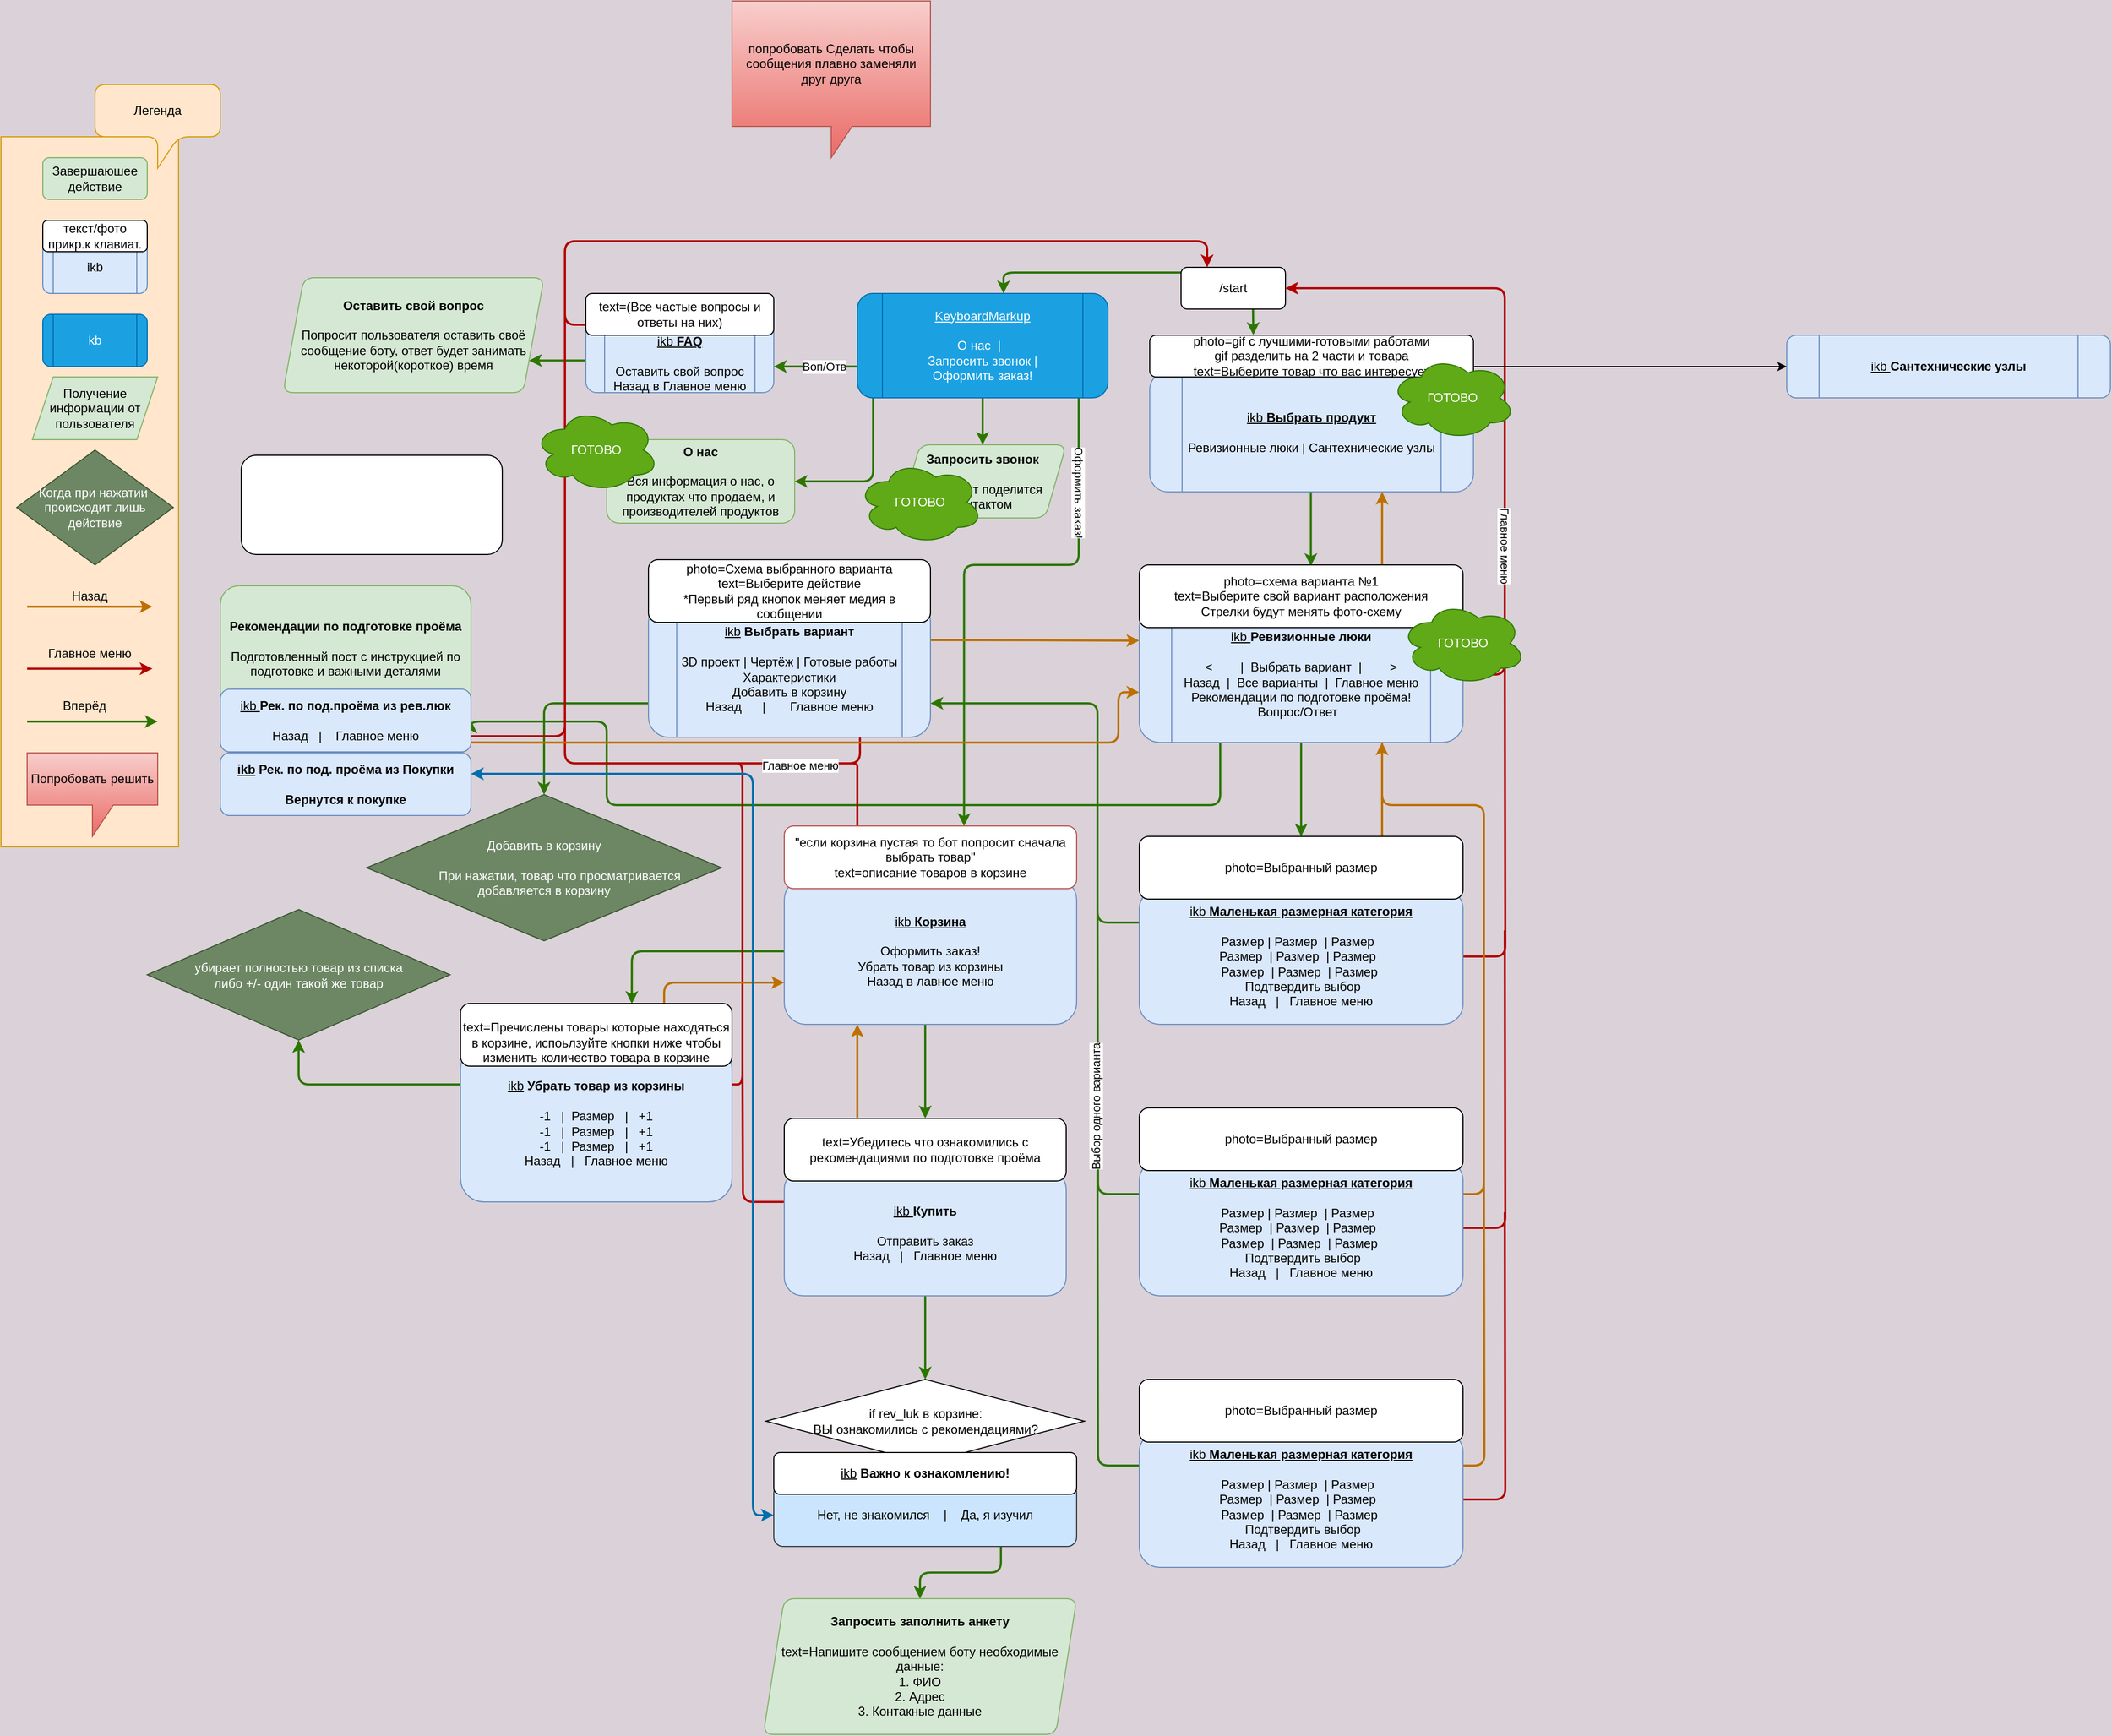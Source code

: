 <mxfile version="20.8.16" type="device"><diagram id="w1CzQNoJss74SUWYn8Bc" name="Страница 1"><mxGraphModel dx="3700" dy="2058" grid="1" gridSize="10" guides="1" tooltips="1" connect="1" arrows="1" fold="1" page="0" pageScale="1" pageWidth="827" pageHeight="1169" background="#DAD2D8" math="0" shadow="0"><root><mxCell id="0"/><mxCell id="1" parent="0"/><mxCell id="IPg1yVWKKhWK021TIXla-3" value="" style="edgeStyle=orthogonalEdgeStyle;rounded=1;orthogonalLoop=1;jettySize=auto;html=1;fillColor=#60a917;strokeColor=#2D7600;strokeWidth=2;" parent="1" source="IPg1yVWKKhWK021TIXla-1" target="IPg1yVWKKhWK021TIXla-2" edge="1"><mxGeometry relative="1" as="geometry"><Array as="points"><mxPoint x="-270" y="-420"/></Array></mxGeometry></mxCell><mxCell id="A7i-YHLGGSsfzWquNZU--5" style="edgeStyle=orthogonalEdgeStyle;rounded=1;orthogonalLoop=1;jettySize=auto;html=1;entryX=0.32;entryY=-0.006;entryDx=0;entryDy=0;entryPerimeter=0;exitX=0.689;exitY=0.983;exitDx=0;exitDy=0;exitPerimeter=0;fillColor=#60a917;strokeColor=#2D7600;strokeWidth=2;" parent="1" source="IPg1yVWKKhWK021TIXla-1" target="IPg1yVWKKhWK021TIXla-59" edge="1"><mxGeometry relative="1" as="geometry"><mxPoint x="-30" y="-385" as="sourcePoint"/></mxGeometry></mxCell><mxCell id="IPg1yVWKKhWK021TIXla-1" value="/start" style="rounded=1;whiteSpace=wrap;html=1;" parent="1" vertex="1"><mxGeometry x="-100" y="-425" width="100" height="40" as="geometry"/></mxCell><mxCell id="IPg1yVWKKhWK021TIXla-12" style="edgeStyle=orthogonalEdgeStyle;rounded=1;orthogonalLoop=1;jettySize=auto;html=1;entryX=1;entryY=0.5;entryDx=0;entryDy=0;exitX=0.063;exitY=1;exitDx=0;exitDy=0;exitPerimeter=0;fillColor=#60a917;strokeColor=#2D7600;strokeWidth=2;" parent="1" source="IPg1yVWKKhWK021TIXla-2" target="IPg1yVWKKhWK021TIXla-11" edge="1"><mxGeometry relative="1" as="geometry"><Array as="points"><mxPoint x="-395" y="-220"/></Array><mxPoint x="-250" y="-290" as="sourcePoint"/></mxGeometry></mxCell><mxCell id="IPg1yVWKKhWK021TIXla-48" value="О нас" style="edgeLabel;html=1;align=center;verticalAlign=middle;resizable=0;points=[];rotation=0;" parent="IPg1yVWKKhWK021TIXla-12" vertex="1" connectable="0"><mxGeometry x="0.095" y="-3" relative="1" as="geometry"><mxPoint x="137" y="3" as="offset"/></mxGeometry></mxCell><mxCell id="IPg1yVWKKhWK021TIXla-15" style="edgeStyle=orthogonalEdgeStyle;rounded=1;orthogonalLoop=1;jettySize=auto;html=1;exitX=0.5;exitY=1;exitDx=0;exitDy=0;entryX=0.5;entryY=0;entryDx=0;entryDy=0;fillColor=#60a917;strokeColor=#2D7600;strokeWidth=2;" parent="1" source="IPg1yVWKKhWK021TIXla-2" target="IPg1yVWKKhWK021TIXla-17" edge="1"><mxGeometry relative="1" as="geometry"><mxPoint x="-335" y="-290" as="targetPoint"/></mxGeometry></mxCell><mxCell id="IPg1yVWKKhWK021TIXla-49" style="edgeStyle=orthogonalEdgeStyle;rounded=1;orthogonalLoop=1;jettySize=auto;html=1;exitX=0;exitY=0.75;exitDx=0;exitDy=0;fillColor=#60a917;strokeColor=#2D7600;strokeWidth=2;" parent="1" source="IPg1yVWKKhWK021TIXla-2" edge="1"><mxGeometry relative="1" as="geometry"><mxPoint x="-490" y="-330" as="targetPoint"/><Array as="points"><mxPoint x="-400" y="-330"/></Array></mxGeometry></mxCell><mxCell id="IPg1yVWKKhWK021TIXla-50" value="Воп/Отв" style="edgeLabel;html=1;align=center;verticalAlign=middle;resizable=0;points=[];" parent="IPg1yVWKKhWK021TIXla-49" vertex="1" connectable="0"><mxGeometry x="0.269" y="-3" relative="1" as="geometry"><mxPoint x="9" y="3" as="offset"/></mxGeometry></mxCell><mxCell id="A7i-YHLGGSsfzWquNZU--36" style="edgeStyle=orthogonalEdgeStyle;rounded=1;orthogonalLoop=1;jettySize=auto;html=1;entryX=0.615;entryY=0.002;entryDx=0;entryDy=0;entryPerimeter=0;fillColor=#60a917;strokeColor=#2D7600;strokeWidth=2;" parent="1" target="A7i-YHLGGSsfzWquNZU--42" edge="1"><mxGeometry relative="1" as="geometry"><mxPoint x="-308" y="70" as="targetPoint"/><mxPoint x="-198" y="-300" as="sourcePoint"/><Array as="points"><mxPoint x="-198" y="-140"/><mxPoint x="-308" y="-140"/></Array></mxGeometry></mxCell><mxCell id="A7i-YHLGGSsfzWquNZU--37" value="Оформить заказ!" style="edgeLabel;html=1;align=center;verticalAlign=middle;resizable=0;points=[];rotation=90;labelBackgroundColor=default;" parent="A7i-YHLGGSsfzWquNZU--36" vertex="1" connectable="0"><mxGeometry x="-0.476" relative="1" as="geometry"><mxPoint y="-46" as="offset"/></mxGeometry></mxCell><mxCell id="IPg1yVWKKhWK021TIXla-2" value="&lt;u&gt;KeyboardMarkup&lt;/u&gt;&lt;br&gt;&lt;br&gt;О нас&amp;nbsp; |&amp;nbsp;&amp;nbsp;&lt;br&gt;Запросить звонок |&lt;br&gt;Оформить заказ!" style="shape=process;whiteSpace=wrap;html=1;backgroundOutline=1;rounded=1;fillColor=#1ba1e2;fontColor=#ffffff;strokeColor=#006EAF;" parent="1" vertex="1"><mxGeometry x="-410" y="-400" width="240" height="100" as="geometry"/></mxCell><mxCell id="IPg1yVWKKhWK021TIXla-38" value="" style="edgeStyle=orthogonalEdgeStyle;rounded=1;orthogonalLoop=1;jettySize=auto;html=1;entryX=0.53;entryY=0.019;entryDx=0;entryDy=0;entryPerimeter=0;fillColor=#60a917;strokeColor=#2D7600;strokeWidth=2;" parent="1" source="IPg1yVWKKhWK021TIXla-4" target="IPg1yVWKKhWK021TIXla-41" edge="1"><mxGeometry relative="1" as="geometry"><mxPoint x="25" y="-145" as="targetPoint"/><Array as="points"><mxPoint x="-40" y="-275"/><mxPoint x="24" y="-275"/></Array></mxGeometry></mxCell><mxCell id="IPg1yVWKKhWK021TIXla-4" value="&lt;u&gt;ikb &lt;b&gt;Выбрать продукт&lt;/b&gt;&lt;/u&gt;&lt;br&gt;&lt;br&gt;Ревизионные люки | Сантехнические узлы" style="shape=process;whiteSpace=wrap;html=1;backgroundOutline=1;rounded=1;fillColor=#dae8fc;strokeColor=#6c8ebf;" parent="1" vertex="1"><mxGeometry x="-130" y="-325" width="310" height="115" as="geometry"/></mxCell><mxCell id="IPg1yVWKKhWK021TIXla-11" value="&lt;b&gt;О нас&lt;/b&gt;&lt;br&gt;&lt;br&gt;Вся информация о нас, о продуктах что продаём, и производителей продуктов" style="rounded=1;whiteSpace=wrap;html=1;fillColor=#d5e8d4;strokeColor=#82b366;" parent="1" vertex="1"><mxGeometry x="-650" y="-260" width="180" height="80" as="geometry"/></mxCell><mxCell id="A7i-YHLGGSsfzWquNZU--2" style="edgeStyle=orthogonalEdgeStyle;rounded=1;orthogonalLoop=1;jettySize=auto;html=1;exitX=-0.001;exitY=0.56;exitDx=0;exitDy=0;entryX=1;entryY=0.75;entryDx=0;entryDy=0;exitPerimeter=0;fillColor=#60a917;strokeColor=#2D7600;strokeWidth=2;" parent="1" source="IPg1yVWKKhWK021TIXla-16" target="IPg1yVWKKhWK021TIXla-26" edge="1"><mxGeometry relative="1" as="geometry"/></mxCell><mxCell id="IPg1yVWKKhWK021TIXla-16" value="&lt;u&gt;&lt;br&gt;ikb &lt;b&gt;FAQ&lt;/b&gt;&lt;/u&gt;&lt;br style=&quot;border-color: var(--border-color);&quot;&gt;&lt;br style=&quot;border-color: var(--border-color);&quot;&gt;Оставить свой вопрос&lt;br&gt;Назад в Главное меню" style="shape=process;whiteSpace=wrap;html=1;backgroundOutline=1;rounded=1;fillColor=#dae8fc;strokeColor=#6c8ebf;" parent="1" vertex="1"><mxGeometry x="-670" y="-375" width="180" height="70" as="geometry"/></mxCell><mxCell id="IPg1yVWKKhWK021TIXla-17" value="&lt;b&gt;Запросить звонок&lt;/b&gt;&lt;br style=&quot;border-color: var(--border-color);&quot;&gt;&lt;br style=&quot;border-color: var(--border-color);&quot;&gt;Попросит поделится контактом" style="shape=parallelogram;perimeter=parallelogramPerimeter;whiteSpace=wrap;html=1;fixedSize=1;rounded=1;fillColor=#d5e8d4;strokeColor=#82b366;" parent="1" vertex="1"><mxGeometry x="-370" y="-255" width="160" height="70" as="geometry"/></mxCell><mxCell id="IPg1yVWKKhWK021TIXla-26" value="&lt;b&gt;Оставить свой вопрос&lt;/b&gt;&lt;br style=&quot;border-color: var(--border-color);&quot;&gt;&lt;br style=&quot;border-color: var(--border-color);&quot;&gt;Попросит пользователя оставить своё сообщение боту, ответ будет занимать некоторой(короткое) время" style="shape=parallelogram;perimeter=parallelogramPerimeter;whiteSpace=wrap;html=1;fixedSize=1;rounded=1;fillColor=#d5e8d4;strokeColor=#82b366;" parent="1" vertex="1"><mxGeometry x="-960" y="-415" width="250" height="110" as="geometry"/></mxCell><mxCell id="IPg1yVWKKhWK021TIXla-44" style="edgeStyle=orthogonalEdgeStyle;rounded=1;orthogonalLoop=1;jettySize=auto;html=1;exitX=1;exitY=0.5;exitDx=0;exitDy=0;entryX=1;entryY=0.5;entryDx=0;entryDy=0;fillColor=#e51400;strokeColor=#B20000;strokeWidth=2;" parent="1" source="IPg1yVWKKhWK021TIXla-37" target="IPg1yVWKKhWK021TIXla-1" edge="1"><mxGeometry relative="1" as="geometry"><Array as="points"><mxPoint x="210" y="-35"/><mxPoint x="210" y="-405"/></Array></mxGeometry></mxCell><mxCell id="IPg1yVWKKhWK021TIXla-45" value="Главное меню" style="edgeLabel;html=1;align=center;verticalAlign=middle;resizable=0;points=[];rotation=90;" parent="IPg1yVWKKhWK021TIXla-44" vertex="1" connectable="0"><mxGeometry x="-0.604" y="-3" relative="1" as="geometry"><mxPoint x="-3" y="-41" as="offset"/></mxGeometry></mxCell><mxCell id="A7i-YHLGGSsfzWquNZU--30" style="edgeStyle=orthogonalEdgeStyle;rounded=1;orthogonalLoop=1;jettySize=auto;html=1;exitX=0.5;exitY=1;exitDx=0;exitDy=0;entryX=0.5;entryY=0;entryDx=0;entryDy=0;fillColor=#60a917;strokeColor=#2D7600;strokeWidth=2;" parent="1" source="IPg1yVWKKhWK021TIXla-37" target="A7i-YHLGGSsfzWquNZU--29" edge="1"><mxGeometry relative="1" as="geometry"><Array as="points"><mxPoint x="15" y="70"/><mxPoint x="15" y="70"/></Array></mxGeometry></mxCell><mxCell id="krsFIPBlqMhAmxXl2fMc-60" style="edgeStyle=orthogonalEdgeStyle;rounded=1;jumpStyle=none;orthogonalLoop=1;jettySize=auto;html=1;exitX=0.25;exitY=1;exitDx=0;exitDy=0;strokeColor=#2D7600;strokeWidth=2;endArrow=classic;endFill=1;targetPerimeterSpacing=6;fillColor=#60a917;entryX=1;entryY=0.5;entryDx=0;entryDy=0;" parent="1" source="IPg1yVWKKhWK021TIXla-37" target="krsFIPBlqMhAmxXl2fMc-58" edge="1"><mxGeometry relative="1" as="geometry"><mxPoint x="-790" y="-71" as="targetPoint"/><Array as="points"><mxPoint x="-62" y="90"/><mxPoint x="-650" y="90"/><mxPoint x="-650" y="10"/></Array></mxGeometry></mxCell><mxCell id="IPg1yVWKKhWK021TIXla-37" value="&lt;u&gt;ikb&amp;nbsp;&lt;/u&gt;&lt;b&gt;Ревизионные люки&lt;/b&gt;&lt;br&gt;&lt;br&gt;&amp;lt;&amp;nbsp; &amp;nbsp; &amp;nbsp; &amp;nbsp; |&amp;nbsp; Выбрать вариант&amp;nbsp; |&amp;nbsp; &amp;nbsp; &amp;nbsp; &amp;nbsp; &amp;gt;&lt;br&gt;Назад&amp;nbsp; |&amp;nbsp; Все варианты&amp;nbsp; |&amp;nbsp; Главное меню&lt;br&gt;Рекомендации по подготовке проёма!&lt;br&gt;Вопрос/Ответ&amp;nbsp;&amp;nbsp;" style="shape=process;whiteSpace=wrap;html=1;backgroundOutline=1;rounded=1;fillColor=#dae8fc;strokeColor=#6c8ebf;" parent="1" vertex="1"><mxGeometry x="-140" y="-100" width="310" height="130" as="geometry"/></mxCell><mxCell id="IPg1yVWKKhWK021TIXla-39" value="&lt;u&gt;ikb&amp;nbsp;&lt;/u&gt;&lt;b&gt;Сантехнические узлы&lt;/b&gt;" style="shape=process;whiteSpace=wrap;html=1;backgroundOutline=1;rounded=1;fillColor=#dae8fc;strokeColor=#6c8ebf;" parent="1" vertex="1"><mxGeometry x="480" y="-360" width="310" height="60" as="geometry"/></mxCell><mxCell id="krsFIPBlqMhAmxXl2fMc-7" style="edgeStyle=orthogonalEdgeStyle;rounded=1;orthogonalLoop=1;jettySize=auto;html=1;exitX=0.75;exitY=0;exitDx=0;exitDy=0;entryX=0.718;entryY=1;entryDx=0;entryDy=0;entryPerimeter=0;strokeWidth=2;endArrow=classic;endFill=1;fillColor=#f0a30a;strokeColor=#BD7000;" parent="1" source="IPg1yVWKKhWK021TIXla-41" target="IPg1yVWKKhWK021TIXla-4" edge="1"><mxGeometry relative="1" as="geometry"/></mxCell><mxCell id="IPg1yVWKKhWK021TIXla-41" value="photo=схема варианта №1&lt;br&gt;text=Выберите свой вариант расположения&lt;br style=&quot;border-color: var(--border-color);&quot;&gt;Стрелки будут менять фото-схему" style="rounded=1;whiteSpace=wrap;html=1;" parent="1" vertex="1"><mxGeometry x="-140" y="-140" width="310" height="60" as="geometry"/></mxCell><mxCell id="IPg1yVWKKhWK021TIXla-57" style="edgeStyle=orthogonalEdgeStyle;rounded=1;orthogonalLoop=1;jettySize=auto;html=1;exitX=0.75;exitY=1;exitDx=0;exitDy=0;entryX=0.25;entryY=0;entryDx=0;entryDy=0;fillColor=#e51400;strokeColor=#B20000;strokeWidth=2;" parent="1" source="IPg1yVWKKhWK021TIXla-46" target="IPg1yVWKKhWK021TIXla-1" edge="1"><mxGeometry relative="1" as="geometry"><Array as="points"><mxPoint x="-407" y="50"/><mxPoint x="-690" y="50"/><mxPoint x="-690" y="-450"/><mxPoint x="-75" y="-450"/></Array><mxPoint x="-100" y="-420" as="targetPoint"/></mxGeometry></mxCell><mxCell id="IPg1yVWKKhWK021TIXla-58" value="Главное меню" style="edgeLabel;html=1;align=center;verticalAlign=middle;resizable=0;points=[];" parent="IPg1yVWKKhWK021TIXla-57" vertex="1" connectable="0"><mxGeometry x="-0.864" y="2" relative="1" as="geometry"><mxPoint x="16" as="offset"/></mxGeometry></mxCell><mxCell id="A7i-YHLGGSsfzWquNZU--20" style="edgeStyle=orthogonalEdgeStyle;rounded=1;orthogonalLoop=1;jettySize=auto;html=1;exitX=0;exitY=0.75;exitDx=0;exitDy=0;entryX=0.5;entryY=0;entryDx=0;entryDy=0;fillColor=#60a917;strokeColor=#2D7600;strokeWidth=2;" parent="1" source="IPg1yVWKKhWK021TIXla-46" target="A7i-YHLGGSsfzWquNZU--23" edge="1"><mxGeometry relative="1" as="geometry"><mxPoint x="-720" y="60" as="targetPoint"/></mxGeometry></mxCell><mxCell id="krsFIPBlqMhAmxXl2fMc-2" style="edgeStyle=orthogonalEdgeStyle;rounded=0;orthogonalLoop=1;jettySize=auto;html=1;exitX=1.001;exitY=0.285;exitDx=0;exitDy=0;entryX=0;entryY=0.25;entryDx=0;entryDy=0;strokeWidth=2;exitPerimeter=0;fillColor=#f0a30a;strokeColor=#BD7000;" parent="1" source="IPg1yVWKKhWK021TIXla-46" target="IPg1yVWKKhWK021TIXla-37" edge="1"><mxGeometry relative="1" as="geometry"/></mxCell><mxCell id="IPg1yVWKKhWK021TIXla-46" value="&lt;u&gt;ikb&lt;/u&gt; &lt;b&gt;Выбрать вариант&lt;/b&gt;&lt;br&gt;&lt;br&gt;3D проект | Чертёж | Готовые работы&lt;br&gt;Характеристики&lt;br&gt;Добавить в корзину&lt;br&gt;Назад&amp;nbsp; &amp;nbsp; &amp;nbsp; |&amp;nbsp; &amp;nbsp; &amp;nbsp; &amp;nbsp;Главное меню" style="shape=process;whiteSpace=wrap;html=1;backgroundOutline=1;rounded=1;fillColor=#dae8fc;strokeColor=#6c8ebf;" parent="1" vertex="1"><mxGeometry x="-610" y="-105" width="270" height="130" as="geometry"/></mxCell><mxCell id="IPg1yVWKKhWK021TIXla-54" value="photo=Схема выбранного варианта&lt;br&gt;text=Выберите действие&lt;br&gt;*Первый ряд кнопок меняет медия в сообщении" style="rounded=1;whiteSpace=wrap;html=1;" parent="1" vertex="1"><mxGeometry x="-610" y="-145" width="270" height="60" as="geometry"/></mxCell><mxCell id="krsFIPBlqMhAmxXl2fMc-1" style="edgeStyle=orthogonalEdgeStyle;rounded=0;orthogonalLoop=1;jettySize=auto;html=1;exitX=1;exitY=0.75;exitDx=0;exitDy=0;entryX=0;entryY=0.5;entryDx=0;entryDy=0;" parent="1" source="IPg1yVWKKhWK021TIXla-59" target="IPg1yVWKKhWK021TIXla-39" edge="1"><mxGeometry relative="1" as="geometry"><mxPoint x="340" y="-340" as="targetPoint"/></mxGeometry></mxCell><mxCell id="IPg1yVWKKhWK021TIXla-59" value="photo=gif с лучшими-готовыми работами&lt;br&gt;gif разделить на 2 части и товара&lt;br&gt;text=Выберите товар что вас интересует" style="rounded=1;whiteSpace=wrap;html=1;" parent="1" vertex="1"><mxGeometry x="-130" y="-360" width="310" height="40" as="geometry"/></mxCell><mxCell id="g4LyxIB9watsqxPOtJvb-3" value="" style="rounded=0;whiteSpace=wrap;html=1;align=left;fillColor=#ffe6cc;strokeColor=#d79b00;" parent="1" vertex="1"><mxGeometry x="-1230" y="-550" width="170" height="680" as="geometry"/></mxCell><mxCell id="g4LyxIB9watsqxPOtJvb-4" value="Легенда" style="shape=callout;whiteSpace=wrap;html=1;perimeter=calloutPerimeter;rounded=1;fillColor=#ffe6cc;strokeColor=#d79b00;" parent="1" vertex="1"><mxGeometry x="-1140" y="-600" width="120" height="80" as="geometry"/></mxCell><mxCell id="g4LyxIB9watsqxPOtJvb-5" value="Завершаюшее действие" style="rounded=1;whiteSpace=wrap;html=1;fillColor=#d5e8d4;strokeColor=#82b366;" parent="1" vertex="1"><mxGeometry x="-1190" y="-530" width="100" height="40" as="geometry"/></mxCell><mxCell id="g4LyxIB9watsqxPOtJvb-6" value="ikb" style="shape=process;whiteSpace=wrap;html=1;backgroundOutline=1;rounded=1;fillColor=#dae8fc;strokeColor=#6c8ebf;" parent="1" vertex="1"><mxGeometry x="-1190" y="-450" width="100" height="50" as="geometry"/></mxCell><mxCell id="g4LyxIB9watsqxPOtJvb-7" value="kb" style="shape=process;whiteSpace=wrap;html=1;backgroundOutline=1;rounded=1;fillColor=#1ba1e2;fontColor=#ffffff;strokeColor=#006EAF;" parent="1" vertex="1"><mxGeometry x="-1190" y="-380" width="100" height="50" as="geometry"/></mxCell><mxCell id="g4LyxIB9watsqxPOtJvb-8" value="Получение информации от пользователя" style="shape=parallelogram;perimeter=parallelogramPerimeter;whiteSpace=wrap;html=1;fixedSize=1;fillColor=#d5e8d4;strokeColor=#82b366;" parent="1" vertex="1"><mxGeometry x="-1200" y="-320" width="120" height="60" as="geometry"/></mxCell><mxCell id="g4LyxIB9watsqxPOtJvb-9" value="текст/фото прикр.к клавиат." style="rounded=1;whiteSpace=wrap;html=1;fillColor=#ffffff;" parent="1" vertex="1"><mxGeometry x="-1190" y="-470" width="100" height="30" as="geometry"/></mxCell><mxCell id="krsFIPBlqMhAmxXl2fMc-4" style="edgeStyle=orthogonalEdgeStyle;rounded=1;orthogonalLoop=1;jettySize=auto;html=1;exitX=0;exitY=0.75;exitDx=0;exitDy=0;strokeWidth=2;endArrow=none;endFill=0;fillColor=#e51400;strokeColor=#B20000;" parent="1" source="g4LyxIB9watsqxPOtJvb-11" edge="1"><mxGeometry relative="1" as="geometry"><mxPoint x="-690" y="-400" as="targetPoint"/></mxGeometry></mxCell><mxCell id="g4LyxIB9watsqxPOtJvb-11" value="text=(Все частые вопросы и ответы на них)" style="rounded=1;whiteSpace=wrap;html=1;fillColor=#ffffff;" parent="1" vertex="1"><mxGeometry x="-670" y="-400" width="180" height="40" as="geometry"/></mxCell><mxCell id="A7i-YHLGGSsfzWquNZU--18" value="&lt;b&gt;Рекомендации по подготовке проёма&lt;/b&gt;&lt;br&gt;&lt;br&gt;Подготовленный пост с инструкцией по подготовке и важными деталями" style="rounded=1;whiteSpace=wrap;html=1;fillColor=#d5e8d4;strokeColor=#82b366;" parent="1" vertex="1"><mxGeometry x="-1020" y="-120" width="240" height="120" as="geometry"/></mxCell><mxCell id="A7i-YHLGGSsfzWquNZU--23" value="Добавить в корзину&lt;br style=&quot;border-color: var(--border-color);&quot;&gt;&lt;br style=&quot;border-color: var(--border-color);&quot;&gt;&amp;nbsp; &amp;nbsp; &amp;nbsp; &amp;nbsp; &amp;nbsp;При нажатии, товар что просматривается &lt;br&gt;добавляется в корзину" style="rhombus;whiteSpace=wrap;html=1;fillColor=#6d8764;strokeColor=#3A5431;fontColor=#ffffff;" parent="1" vertex="1"><mxGeometry x="-880" y="80" width="340" height="140" as="geometry"/></mxCell><mxCell id="A7i-YHLGGSsfzWquNZU--24" value="Когда при нажатии&amp;nbsp; происходит лишь действие" style="rhombus;whiteSpace=wrap;html=1;fillColor=#6d8764;fontColor=#ffffff;strokeColor=#3A5431;" parent="1" vertex="1"><mxGeometry x="-1215" y="-250" width="150" height="110" as="geometry"/></mxCell><mxCell id="krsFIPBlqMhAmxXl2fMc-5" style="edgeStyle=orthogonalEdgeStyle;rounded=1;orthogonalLoop=1;jettySize=auto;html=1;exitX=0;exitY=0.25;exitDx=0;exitDy=0;entryX=1;entryY=0.75;entryDx=0;entryDy=0;strokeWidth=2;endArrow=classic;endFill=1;fillColor=#60a917;strokeColor=#2D7600;" parent="1" source="A7i-YHLGGSsfzWquNZU--28" target="IPg1yVWKKhWK021TIXla-46" edge="1"><mxGeometry relative="1" as="geometry"><Array as="points"><mxPoint x="-180" y="202"/><mxPoint x="-180" y="-8"/></Array></mxGeometry></mxCell><mxCell id="krsFIPBlqMhAmxXl2fMc-12" style="edgeStyle=orthogonalEdgeStyle;rounded=1;orthogonalLoop=1;jettySize=auto;html=1;exitX=1;exitY=0.5;exitDx=0;exitDy=0;strokeWidth=2;endArrow=none;endFill=0;fillColor=#e51400;strokeColor=#B20000;" parent="1" source="A7i-YHLGGSsfzWquNZU--28" edge="1"><mxGeometry relative="1" as="geometry"><mxPoint x="210" y="-60" as="targetPoint"/></mxGeometry></mxCell><mxCell id="A7i-YHLGGSsfzWquNZU--28" value="&lt;u&gt;ikb &lt;b&gt;Маленькая размерная категория&lt;br&gt;&lt;/b&gt;&lt;/u&gt;&lt;br&gt;Размер | Размер&amp;nbsp;&amp;nbsp;| Размер&amp;nbsp;&amp;nbsp;&lt;br&gt;Размер&amp;nbsp;&amp;nbsp;| Размер&amp;nbsp;&amp;nbsp;| Размер&amp;nbsp;&amp;nbsp;&lt;br&gt;Размер&amp;nbsp;&amp;nbsp;| Размер&amp;nbsp;&amp;nbsp;| Размер&amp;nbsp;&lt;br&gt;&amp;nbsp;Подтвердить выбор&lt;br&gt;Назад&amp;nbsp; &amp;nbsp;|&amp;nbsp; &amp;nbsp;Главное меню" style="rounded=1;whiteSpace=wrap;html=1;fillColor=#dae8fc;strokeColor=#6c8ebf;" parent="1" vertex="1"><mxGeometry x="-140" y="170" width="310" height="130" as="geometry"/></mxCell><mxCell id="krsFIPBlqMhAmxXl2fMc-6" style="edgeStyle=orthogonalEdgeStyle;rounded=1;orthogonalLoop=1;jettySize=auto;html=1;exitX=0.75;exitY=0;exitDx=0;exitDy=0;entryX=0.75;entryY=1;entryDx=0;entryDy=0;strokeWidth=2;endArrow=classic;endFill=1;fillColor=#f0a30a;strokeColor=#BD7000;" parent="1" source="A7i-YHLGGSsfzWquNZU--29" target="IPg1yVWKKhWK021TIXla-37" edge="1"><mxGeometry relative="1" as="geometry"/></mxCell><mxCell id="A7i-YHLGGSsfzWquNZU--29" value="photo=Выбранный размер" style="rounded=1;whiteSpace=wrap;html=1;" parent="1" vertex="1"><mxGeometry x="-140" y="120" width="310" height="60" as="geometry"/></mxCell><mxCell id="krsFIPBlqMhAmxXl2fMc-23" style="edgeStyle=orthogonalEdgeStyle;rounded=1;orthogonalLoop=1;jettySize=auto;html=1;exitX=0;exitY=0.5;exitDx=0;exitDy=0;entryX=0.631;entryY=0.005;entryDx=0;entryDy=0;entryPerimeter=0;strokeWidth=2;endArrow=classic;endFill=1;fillColor=#60a917;strokeColor=#2D7600;" parent="1" source="A7i-YHLGGSsfzWquNZU--40" target="krsFIPBlqMhAmxXl2fMc-22" edge="1"><mxGeometry relative="1" as="geometry"/></mxCell><mxCell id="krsFIPBlqMhAmxXl2fMc-39" style="edgeStyle=orthogonalEdgeStyle;rounded=1;orthogonalLoop=1;jettySize=auto;html=1;strokeWidth=2;endArrow=classic;endFill=1;entryX=0.5;entryY=0;entryDx=0;entryDy=0;fillColor=#60a917;strokeColor=#2D7600;" parent="1" target="krsFIPBlqMhAmxXl2fMc-38" edge="1"><mxGeometry relative="1" as="geometry"><mxPoint x="-340.421" y="360" as="targetPoint"/><mxPoint x="-345" y="300" as="sourcePoint"/><Array as="points"><mxPoint x="-345" y="300"/></Array></mxGeometry></mxCell><mxCell id="A7i-YHLGGSsfzWquNZU--40" value="&lt;u&gt;ikb &lt;b&gt;Корзина&lt;/b&gt;&lt;/u&gt;&lt;br&gt;&lt;br&gt;Оформить заказ!&lt;br&gt;Убрать товар из корзины&lt;br&gt;Назад в лавное меню" style="whiteSpace=wrap;html=1;fillColor=#dae8fc;strokeColor=#6c8ebf;rounded=1;" parent="1" vertex="1"><mxGeometry x="-480" y="160" width="280" height="140" as="geometry"/></mxCell><mxCell id="krsFIPBlqMhAmxXl2fMc-34" style="edgeStyle=orthogonalEdgeStyle;rounded=1;orthogonalLoop=1;jettySize=auto;html=1;exitX=0.25;exitY=0;exitDx=0;exitDy=0;strokeWidth=2;endArrow=none;endFill=0;fillColor=#e51400;strokeColor=#B20000;" parent="1" source="A7i-YHLGGSsfzWquNZU--42" edge="1"><mxGeometry relative="1" as="geometry"><mxPoint x="-420" y="50" as="targetPoint"/><Array as="points"><mxPoint x="-410" y="60"/><mxPoint x="-410" y="60"/></Array></mxGeometry></mxCell><mxCell id="A7i-YHLGGSsfzWquNZU--42" value="&quot;если корзина пустая то бот попросит сначала выбрать товар&quot;&lt;br&gt;text=описание товаров в корзине" style="rounded=1;whiteSpace=wrap;html=1;labelBackgroundColor=none;strokeColor=#B85450;fontColor=none;" parent="1" vertex="1"><mxGeometry x="-480" y="110" width="280" height="60" as="geometry"/></mxCell><mxCell id="krsFIPBlqMhAmxXl2fMc-13" style="edgeStyle=orthogonalEdgeStyle;rounded=1;orthogonalLoop=1;jettySize=auto;html=1;exitX=1;exitY=0.5;exitDx=0;exitDy=0;strokeWidth=2;endArrow=none;endFill=0;fillColor=#e51400;strokeColor=#B20000;" parent="1" source="krsFIPBlqMhAmxXl2fMc-8" edge="1"><mxGeometry relative="1" as="geometry"><mxPoint x="210" y="210" as="targetPoint"/></mxGeometry></mxCell><mxCell id="krsFIPBlqMhAmxXl2fMc-16" style="edgeStyle=orthogonalEdgeStyle;rounded=1;orthogonalLoop=1;jettySize=auto;html=1;exitX=1;exitY=0.25;exitDx=0;exitDy=0;entryX=0.75;entryY=1;entryDx=0;entryDy=0;strokeWidth=2;endArrow=none;endFill=0;fillColor=#f0a30a;strokeColor=#BD7000;" parent="1" source="krsFIPBlqMhAmxXl2fMc-8" target="IPg1yVWKKhWK021TIXla-37" edge="1"><mxGeometry relative="1" as="geometry"><Array as="points"><mxPoint x="190" y="463"/><mxPoint x="190" y="90"/><mxPoint x="92" y="90"/></Array></mxGeometry></mxCell><mxCell id="krsFIPBlqMhAmxXl2fMc-18" style="edgeStyle=orthogonalEdgeStyle;rounded=1;orthogonalLoop=1;jettySize=auto;html=1;exitX=0;exitY=0.25;exitDx=0;exitDy=0;strokeWidth=2;endArrow=none;endFill=0;fillColor=#60a917;strokeColor=#2D7600;" parent="1" source="krsFIPBlqMhAmxXl2fMc-8" edge="1"><mxGeometry relative="1" as="geometry"><mxPoint x="-180" y="170" as="targetPoint"/></mxGeometry></mxCell><mxCell id="krsFIPBlqMhAmxXl2fMc-20" value="Выбор одного варианта" style="edgeLabel;html=1;align=center;verticalAlign=middle;resizable=0;points=[];rotation=-90;" parent="krsFIPBlqMhAmxXl2fMc-18" vertex="1" connectable="0"><mxGeometry x="0.021" y="2" relative="1" as="geometry"><mxPoint y="47" as="offset"/></mxGeometry></mxCell><mxCell id="krsFIPBlqMhAmxXl2fMc-8" value="&lt;u&gt;ikb &lt;b&gt;Маленькая размерная категория&lt;br&gt;&lt;/b&gt;&lt;/u&gt;&lt;br&gt;Размер | Размер&amp;nbsp;&amp;nbsp;| Размер&amp;nbsp;&amp;nbsp;&lt;br&gt;Размер&amp;nbsp;&amp;nbsp;| Размер&amp;nbsp;&amp;nbsp;| Размер&amp;nbsp;&amp;nbsp;&lt;br&gt;Размер&amp;nbsp;&amp;nbsp;| Размер&amp;nbsp;&amp;nbsp;| Размер&amp;nbsp;&lt;br&gt;&amp;nbsp;Подтвердить выбор&lt;br&gt;Назад&amp;nbsp; &amp;nbsp;|&amp;nbsp; &amp;nbsp;Главное меню" style="rounded=1;whiteSpace=wrap;html=1;fillColor=#dae8fc;strokeColor=#6c8ebf;" parent="1" vertex="1"><mxGeometry x="-140" y="430" width="310" height="130" as="geometry"/></mxCell><mxCell id="krsFIPBlqMhAmxXl2fMc-9" value="photo=Выбранный размер" style="rounded=1;whiteSpace=wrap;html=1;" parent="1" vertex="1"><mxGeometry x="-140" y="380" width="310" height="60" as="geometry"/></mxCell><mxCell id="krsFIPBlqMhAmxXl2fMc-14" style="edgeStyle=orthogonalEdgeStyle;rounded=1;orthogonalLoop=1;jettySize=auto;html=1;exitX=1;exitY=0.5;exitDx=0;exitDy=0;strokeWidth=2;endArrow=none;endFill=0;fillColor=#e51400;strokeColor=#B20000;" parent="1" source="krsFIPBlqMhAmxXl2fMc-10" edge="1"><mxGeometry relative="1" as="geometry"><mxPoint x="210" y="480" as="targetPoint"/></mxGeometry></mxCell><mxCell id="krsFIPBlqMhAmxXl2fMc-17" style="edgeStyle=orthogonalEdgeStyle;rounded=1;orthogonalLoop=1;jettySize=auto;html=1;exitX=1;exitY=0.25;exitDx=0;exitDy=0;strokeWidth=2;endArrow=none;endFill=0;fillColor=#f0a30a;strokeColor=#BD7000;" parent="1" source="krsFIPBlqMhAmxXl2fMc-10" edge="1"><mxGeometry relative="1" as="geometry"><mxPoint x="190" y="440" as="targetPoint"/></mxGeometry></mxCell><mxCell id="krsFIPBlqMhAmxXl2fMc-19" style="edgeStyle=orthogonalEdgeStyle;rounded=1;orthogonalLoop=1;jettySize=auto;html=1;exitX=0;exitY=0.25;exitDx=0;exitDy=0;strokeWidth=2;endArrow=none;endFill=0;fillColor=#60a917;strokeColor=#2D7600;" parent="1" source="krsFIPBlqMhAmxXl2fMc-10" edge="1"><mxGeometry relative="1" as="geometry"><mxPoint x="-180" y="440" as="targetPoint"/></mxGeometry></mxCell><mxCell id="krsFIPBlqMhAmxXl2fMc-10" value="&lt;u&gt;ikb &lt;b&gt;Маленькая размерная категория&lt;br&gt;&lt;/b&gt;&lt;/u&gt;&lt;br&gt;Размер | Размер&amp;nbsp;&amp;nbsp;| Размер&amp;nbsp;&amp;nbsp;&lt;br&gt;Размер&amp;nbsp;&amp;nbsp;| Размер&amp;nbsp;&amp;nbsp;| Размер&amp;nbsp;&amp;nbsp;&lt;br&gt;Размер&amp;nbsp;&amp;nbsp;| Размер&amp;nbsp;&amp;nbsp;| Размер&amp;nbsp;&lt;br&gt;&amp;nbsp;Подтвердить выбор&lt;br&gt;Назад&amp;nbsp; &amp;nbsp;|&amp;nbsp; &amp;nbsp;Главное меню" style="rounded=1;whiteSpace=wrap;html=1;fillColor=#dae8fc;strokeColor=#6c8ebf;" parent="1" vertex="1"><mxGeometry x="-140" y="690" width="310" height="130" as="geometry"/></mxCell><mxCell id="krsFIPBlqMhAmxXl2fMc-11" value="photo=Выбранный размер" style="rounded=1;whiteSpace=wrap;html=1;" parent="1" vertex="1"><mxGeometry x="-140" y="640" width="310" height="60" as="geometry"/></mxCell><mxCell id="krsFIPBlqMhAmxXl2fMc-25" style="edgeStyle=orthogonalEdgeStyle;rounded=1;orthogonalLoop=1;jettySize=auto;html=1;exitX=1;exitY=0.25;exitDx=0;exitDy=0;strokeWidth=2;endArrow=none;endFill=0;fillColor=#e51400;strokeColor=#B20000;" parent="1" source="krsFIPBlqMhAmxXl2fMc-21" edge="1"><mxGeometry relative="1" as="geometry"><mxPoint x="-530" y="50" as="targetPoint"/><Array as="points"><mxPoint x="-520" y="358"/><mxPoint x="-520" y="50"/></Array></mxGeometry></mxCell><mxCell id="krsFIPBlqMhAmxXl2fMc-33" style="edgeStyle=orthogonalEdgeStyle;rounded=1;orthogonalLoop=1;jettySize=auto;html=1;exitX=0;exitY=0.25;exitDx=0;exitDy=0;entryX=0.5;entryY=1;entryDx=0;entryDy=0;strokeWidth=2;endArrow=classic;endFill=1;fillColor=#60a917;strokeColor=#2D7600;" parent="1" source="krsFIPBlqMhAmxXl2fMc-21" target="krsFIPBlqMhAmxXl2fMc-29" edge="1"><mxGeometry relative="1" as="geometry"/></mxCell><mxCell id="krsFIPBlqMhAmxXl2fMc-21" value="&lt;u&gt;ikb&lt;/u&gt; &lt;b&gt;Убрать товар из корзины&lt;/b&gt;&lt;br&gt;&lt;br&gt;-1&amp;nbsp; &amp;nbsp;|&amp;nbsp; Размер&amp;nbsp; &amp;nbsp;|&amp;nbsp; &amp;nbsp;+1&lt;br&gt;-1&amp;nbsp; &amp;nbsp;|&amp;nbsp; Размер&amp;nbsp; &amp;nbsp;|&amp;nbsp; &amp;nbsp;+1&lt;br&gt;-1&amp;nbsp; &amp;nbsp;|&amp;nbsp; Размер&amp;nbsp; &amp;nbsp;|&amp;nbsp; &amp;nbsp;+1&lt;br&gt;Назад&amp;nbsp; &amp;nbsp;|&amp;nbsp; &amp;nbsp;Главное меню" style="rounded=1;whiteSpace=wrap;html=1;fillColor=#dae8fc;strokeColor=#6c8ebf;" parent="1" vertex="1"><mxGeometry x="-790" y="320" width="260" height="150" as="geometry"/></mxCell><mxCell id="krsFIPBlqMhAmxXl2fMc-27" style="edgeStyle=orthogonalEdgeStyle;rounded=1;orthogonalLoop=1;jettySize=auto;html=1;exitX=0.75;exitY=0;exitDx=0;exitDy=0;strokeWidth=2;endArrow=classic;endFill=1;fillColor=#f0a30a;strokeColor=#BD7000;" parent="1" source="krsFIPBlqMhAmxXl2fMc-22" edge="1"><mxGeometry relative="1" as="geometry"><mxPoint x="-480" y="260" as="targetPoint"/><Array as="points"><mxPoint x="-595" y="260"/></Array></mxGeometry></mxCell><mxCell id="krsFIPBlqMhAmxXl2fMc-22" value="&lt;br&gt;text=Пречислены товары которые находяться в корзине, испоьлзуйте кнопки ниже чтобы изменить количество товара в корзине" style="rounded=1;whiteSpace=wrap;html=1;" parent="1" vertex="1"><mxGeometry x="-790" y="280" width="260" height="60" as="geometry"/></mxCell><mxCell id="krsFIPBlqMhAmxXl2fMc-29" value="убирает полностью товар из списка&lt;br&gt;либо +/- один такой же товар" style="rhombus;whiteSpace=wrap;html=1;fillColor=#6d8764;fontColor=#ffffff;strokeColor=#3A5431;" parent="1" vertex="1"><mxGeometry x="-1090" y="190" width="290" height="125" as="geometry"/></mxCell><mxCell id="krsFIPBlqMhAmxXl2fMc-41" style="edgeStyle=orthogonalEdgeStyle;rounded=1;orthogonalLoop=1;jettySize=auto;html=1;exitX=0;exitY=0.25;exitDx=0;exitDy=0;strokeWidth=2;endArrow=none;endFill=0;fillColor=#e51400;strokeColor=#B20000;" parent="1" source="krsFIPBlqMhAmxXl2fMc-36" edge="1"><mxGeometry relative="1" as="geometry"><mxPoint x="-520.0" y="340" as="targetPoint"/></mxGeometry></mxCell><mxCell id="krsFIPBlqMhAmxXl2fMc-54" style="edgeStyle=orthogonalEdgeStyle;rounded=1;orthogonalLoop=1;jettySize=auto;html=1;exitX=0.5;exitY=1;exitDx=0;exitDy=0;strokeWidth=2;endArrow=classic;endFill=1;fillColor=#60a917;strokeColor=#2D7600;entryX=0.5;entryY=0;entryDx=0;entryDy=0;" parent="1" source="krsFIPBlqMhAmxXl2fMc-36" target="krsFIPBlqMhAmxXl2fMc-62" edge="1"><mxGeometry relative="1" as="geometry"><mxPoint x="-345" y="620" as="targetPoint"/><Array as="points"><mxPoint x="-345" y="630"/></Array></mxGeometry></mxCell><mxCell id="krsFIPBlqMhAmxXl2fMc-36" value="&lt;u&gt;ikb &lt;/u&gt;&lt;b&gt;Купить&lt;/b&gt;&lt;br&gt;&lt;br&gt;Отправить заказ&lt;br&gt;Назад&amp;nbsp; &amp;nbsp;|&amp;nbsp; &amp;nbsp;Главное меню" style="rounded=1;whiteSpace=wrap;html=1;fillColor=#dae8fc;strokeColor=#6c8ebf;" parent="1" vertex="1"><mxGeometry x="-480" y="440" width="270" height="120" as="geometry"/></mxCell><mxCell id="krsFIPBlqMhAmxXl2fMc-40" style="edgeStyle=orthogonalEdgeStyle;rounded=1;orthogonalLoop=1;jettySize=auto;html=1;entryX=0.25;entryY=1;entryDx=0;entryDy=0;strokeWidth=2;endArrow=classic;endFill=1;fillColor=#f0a30a;strokeColor=#BD7000;" parent="1" target="A7i-YHLGGSsfzWquNZU--40" edge="1"><mxGeometry relative="1" as="geometry"><mxPoint x="-410" y="400" as="sourcePoint"/><Array as="points"><mxPoint x="-410" y="390"/></Array></mxGeometry></mxCell><mxCell id="krsFIPBlqMhAmxXl2fMc-38" value="text=Убедитесь что ознакомились с рекомендациями по подготовке проёма&lt;br&gt;" style="rounded=1;whiteSpace=wrap;html=1;" parent="1" vertex="1"><mxGeometry x="-480" y="390" width="270" height="60" as="geometry"/></mxCell><mxCell id="krsFIPBlqMhAmxXl2fMc-42" value="попробовать Сделать чтобы сообщения плавно заменяли друг друга" style="shape=callout;whiteSpace=wrap;html=1;perimeter=calloutPerimeter;fillColor=#f8cecc;gradientColor=#ea6b66;strokeColor=#b85450;" parent="1" vertex="1"><mxGeometry x="-530" y="-680" width="190" height="150" as="geometry"/></mxCell><mxCell id="krsFIPBlqMhAmxXl2fMc-43" value="" style="endArrow=classic;html=1;rounded=1;strokeWidth=2;fillColor=#f0a30a;strokeColor=#BD7000;" parent="1" edge="1"><mxGeometry width="50" height="50" relative="1" as="geometry"><mxPoint x="-1205" y="-100" as="sourcePoint"/><mxPoint x="-1085" y="-100" as="targetPoint"/></mxGeometry></mxCell><mxCell id="krsFIPBlqMhAmxXl2fMc-45" value="Назад" style="text;html=1;strokeColor=none;fillColor=none;align=center;verticalAlign=middle;whiteSpace=wrap;rounded=0;" parent="1" vertex="1"><mxGeometry x="-1175" y="-125" width="60" height="30" as="geometry"/></mxCell><mxCell id="krsFIPBlqMhAmxXl2fMc-46" value="" style="endArrow=classic;html=1;rounded=1;strokeWidth=2;fillColor=#e51400;strokeColor=#B20000;" parent="1" edge="1"><mxGeometry width="50" height="50" relative="1" as="geometry"><mxPoint x="-1205" y="-40.59" as="sourcePoint"/><mxPoint x="-1085" y="-40.59" as="targetPoint"/></mxGeometry></mxCell><mxCell id="krsFIPBlqMhAmxXl2fMc-47" value="Главное меню" style="text;html=1;strokeColor=none;fillColor=none;align=center;verticalAlign=middle;whiteSpace=wrap;rounded=0;" parent="1" vertex="1"><mxGeometry x="-1190" y="-70" width="90" height="30" as="geometry"/></mxCell><mxCell id="krsFIPBlqMhAmxXl2fMc-48" value="" style="endArrow=classic;html=1;rounded=1;strokeWidth=2;fillColor=#60a917;strokeColor=#2D7600;" parent="1" edge="1"><mxGeometry width="50" height="50" relative="1" as="geometry"><mxPoint x="-1205" y="10" as="sourcePoint"/><mxPoint x="-1080" y="10" as="targetPoint"/></mxGeometry></mxCell><mxCell id="krsFIPBlqMhAmxXl2fMc-49" value="Вперёд" style="text;html=1;strokeColor=none;fillColor=none;align=center;verticalAlign=middle;whiteSpace=wrap;rounded=0;" parent="1" vertex="1"><mxGeometry x="-1180" y="-20" width="60" height="30" as="geometry"/></mxCell><mxCell id="krsFIPBlqMhAmxXl2fMc-50" value="Попробовать решить" style="shape=callout;whiteSpace=wrap;html=1;perimeter=calloutPerimeter;fillColor=#f8cecc;gradientColor=#ea6b66;strokeColor=#b85450;" parent="1" vertex="1"><mxGeometry x="-1205" y="40" width="125" height="80" as="geometry"/></mxCell><mxCell id="krsFIPBlqMhAmxXl2fMc-53" value="&lt;b&gt;Запросить заполнить анкету&lt;/b&gt;&lt;br style=&quot;border-color: var(--border-color);&quot;&gt;&lt;br style=&quot;border-color: var(--border-color);&quot;&gt;text=Напишите сообщением боту необходимые данные:&lt;br&gt;1. ФИО&lt;br&gt;2. Адрес&lt;br&gt;3. Контакные данные" style="shape=parallelogram;perimeter=parallelogramPerimeter;whiteSpace=wrap;html=1;fixedSize=1;rounded=1;fillColor=#d5e8d4;strokeColor=#82b366;" parent="1" vertex="1"><mxGeometry x="-500" y="850" width="300" height="130" as="geometry"/></mxCell><mxCell id="krsFIPBlqMhAmxXl2fMc-67" style="edgeStyle=orthogonalEdgeStyle;rounded=1;jumpStyle=none;orthogonalLoop=1;jettySize=auto;html=1;exitX=1;exitY=0.75;exitDx=0;exitDy=0;strokeColor=#B20000;strokeWidth=2;startArrow=none;startFill=0;endArrow=none;endFill=0;targetPerimeterSpacing=6;fillColor=#e51400;" parent="1" source="krsFIPBlqMhAmxXl2fMc-58" edge="1"><mxGeometry relative="1" as="geometry"><mxPoint x="-690.0" y="-20.0" as="targetPoint"/><Array as="points"><mxPoint x="-690" y="24"/></Array></mxGeometry></mxCell><mxCell id="krsFIPBlqMhAmxXl2fMc-68" style="edgeStyle=orthogonalEdgeStyle;rounded=1;jumpStyle=none;orthogonalLoop=1;jettySize=auto;html=1;exitX=1;exitY=0.851;exitDx=0;exitDy=0;entryX=0;entryY=0.63;entryDx=0;entryDy=0;entryPerimeter=0;strokeColor=#BD7000;strokeWidth=2;startArrow=none;startFill=0;endArrow=classic;endFill=1;targetPerimeterSpacing=6;fillColor=#f0a30a;exitPerimeter=0;" parent="1" source="krsFIPBlqMhAmxXl2fMc-58" target="IPg1yVWKKhWK021TIXla-37" edge="1"><mxGeometry relative="1" as="geometry"><Array as="points"><mxPoint x="-160" y="30"/><mxPoint x="-160" y="-18"/></Array></mxGeometry></mxCell><mxCell id="krsFIPBlqMhAmxXl2fMc-58" value="&lt;u&gt;ikb &lt;/u&gt;&lt;b&gt;Рек. по под.проёма из рев.люк&lt;br&gt;&lt;/b&gt;&lt;br&gt;Назад&amp;nbsp; &amp;nbsp;|&amp;nbsp; &amp;nbsp; Главное меню" style="rounded=1;whiteSpace=wrap;html=1;fillColor=#dae8fc;strokeColor=#6c8ebf;" parent="1" vertex="1"><mxGeometry x="-1020" y="-21" width="240" height="60" as="geometry"/></mxCell><mxCell id="krsFIPBlqMhAmxXl2fMc-64" style="edgeStyle=orthogonalEdgeStyle;rounded=1;jumpStyle=none;orthogonalLoop=1;jettySize=auto;html=1;exitX=0;exitY=0.5;exitDx=0;exitDy=0;strokeColor=#006EAF;strokeWidth=2;endArrow=classic;endFill=1;targetPerimeterSpacing=6;fillColor=#1ba1e2;startArrow=classic;startFill=1;" parent="1" source="krsFIPBlqMhAmxXl2fMc-63" edge="1"><mxGeometry relative="1" as="geometry"><mxPoint x="-780" y="60" as="targetPoint"/><Array as="points"><mxPoint x="-510" y="770"/><mxPoint x="-510" y="60"/></Array></mxGeometry></mxCell><mxCell id="krsFIPBlqMhAmxXl2fMc-62" value="if rev_luk в корзине:&lt;br&gt;ВЫ ознакомились с рекомендациями?" style="rhombus;whiteSpace=wrap;html=1;" parent="1" vertex="1"><mxGeometry x="-497.5" y="640" width="305" height="80" as="geometry"/></mxCell><mxCell id="krsFIPBlqMhAmxXl2fMc-71" style="edgeStyle=orthogonalEdgeStyle;rounded=1;jumpStyle=none;orthogonalLoop=1;jettySize=auto;html=1;exitX=0.75;exitY=1;exitDx=0;exitDy=0;entryX=0.5;entryY=0;entryDx=0;entryDy=0;strokeColor=#2D7600;strokeWidth=2;startArrow=none;startFill=0;endArrow=classic;endFill=1;targetPerimeterSpacing=6;fillColor=#60a917;" parent="1" source="krsFIPBlqMhAmxXl2fMc-63" target="krsFIPBlqMhAmxXl2fMc-53" edge="1"><mxGeometry relative="1" as="geometry"/></mxCell><mxCell id="krsFIPBlqMhAmxXl2fMc-63" value="Нет, не знакомился&amp;nbsp; &amp;nbsp; |&amp;nbsp; &amp;nbsp; Да, я изучил" style="rounded=1;whiteSpace=wrap;html=1;fillColor=#cce5ff;strokeColor=#36393d;" parent="1" vertex="1"><mxGeometry x="-490" y="740" width="290" height="60" as="geometry"/></mxCell><mxCell id="krsFIPBlqMhAmxXl2fMc-65" value="&lt;b&gt;&lt;u&gt;ikb&lt;/u&gt; Рек. по под. проёма из Покупки&lt;br&gt;&lt;br&gt;Вернутся к покупке&lt;br&gt;&lt;/b&gt;" style="rounded=1;whiteSpace=wrap;html=1;fillColor=#dae8fc;strokeColor=#6c8ebf;" parent="1" vertex="1"><mxGeometry x="-1020" y="40" width="240" height="60" as="geometry"/></mxCell><mxCell id="krsFIPBlqMhAmxXl2fMc-70" value="&lt;u&gt;ikb&lt;/u&gt; &lt;b&gt;Важно к ознакомлению!&lt;/b&gt;" style="rounded=1;whiteSpace=wrap;html=1;" parent="1" vertex="1"><mxGeometry x="-490" y="710" width="290" height="40" as="geometry"/></mxCell><mxCell id="rVfLoMBjNtuM6Efo8KNQ-4" value="ГОТОВО" style="ellipse;shape=cloud;whiteSpace=wrap;html=1;fillColor=#60a917;fontColor=#ffffff;strokeColor=#2D7600;" parent="1" vertex="1"><mxGeometry x="100" y="-340" width="120" height="80" as="geometry"/></mxCell><mxCell id="rVfLoMBjNtuM6Efo8KNQ-5" value="ГОТОВО" style="ellipse;shape=cloud;whiteSpace=wrap;html=1;fillColor=#60a917;fontColor=#ffffff;strokeColor=#2D7600;" parent="1" vertex="1"><mxGeometry x="110" y="-105" width="120" height="80" as="geometry"/></mxCell><mxCell id="rVfLoMBjNtuM6Efo8KNQ-6" value="ГОТОВО" style="ellipse;shape=cloud;whiteSpace=wrap;html=1;fillColor=#60a917;fontColor=#ffffff;strokeColor=#2D7600;" parent="1" vertex="1"><mxGeometry x="-410" y="-240" width="120" height="80" as="geometry"/></mxCell><mxCell id="rVfLoMBjNtuM6Efo8KNQ-8" value="ГОТОВО" style="ellipse;shape=cloud;whiteSpace=wrap;html=1;fillColor=#60a917;fontColor=#ffffff;strokeColor=#2D7600;" parent="1" vertex="1"><mxGeometry x="-720" y="-290" width="120" height="80" as="geometry"/></mxCell><mxCell id="7l_s1ARJ5Ec4nT6Z5k15-2" value="" style="rounded=1;whiteSpace=wrap;html=1;" vertex="1" parent="1"><mxGeometry x="-1000" y="-245" width="250" height="95" as="geometry"/></mxCell></root></mxGraphModel></diagram></mxfile>